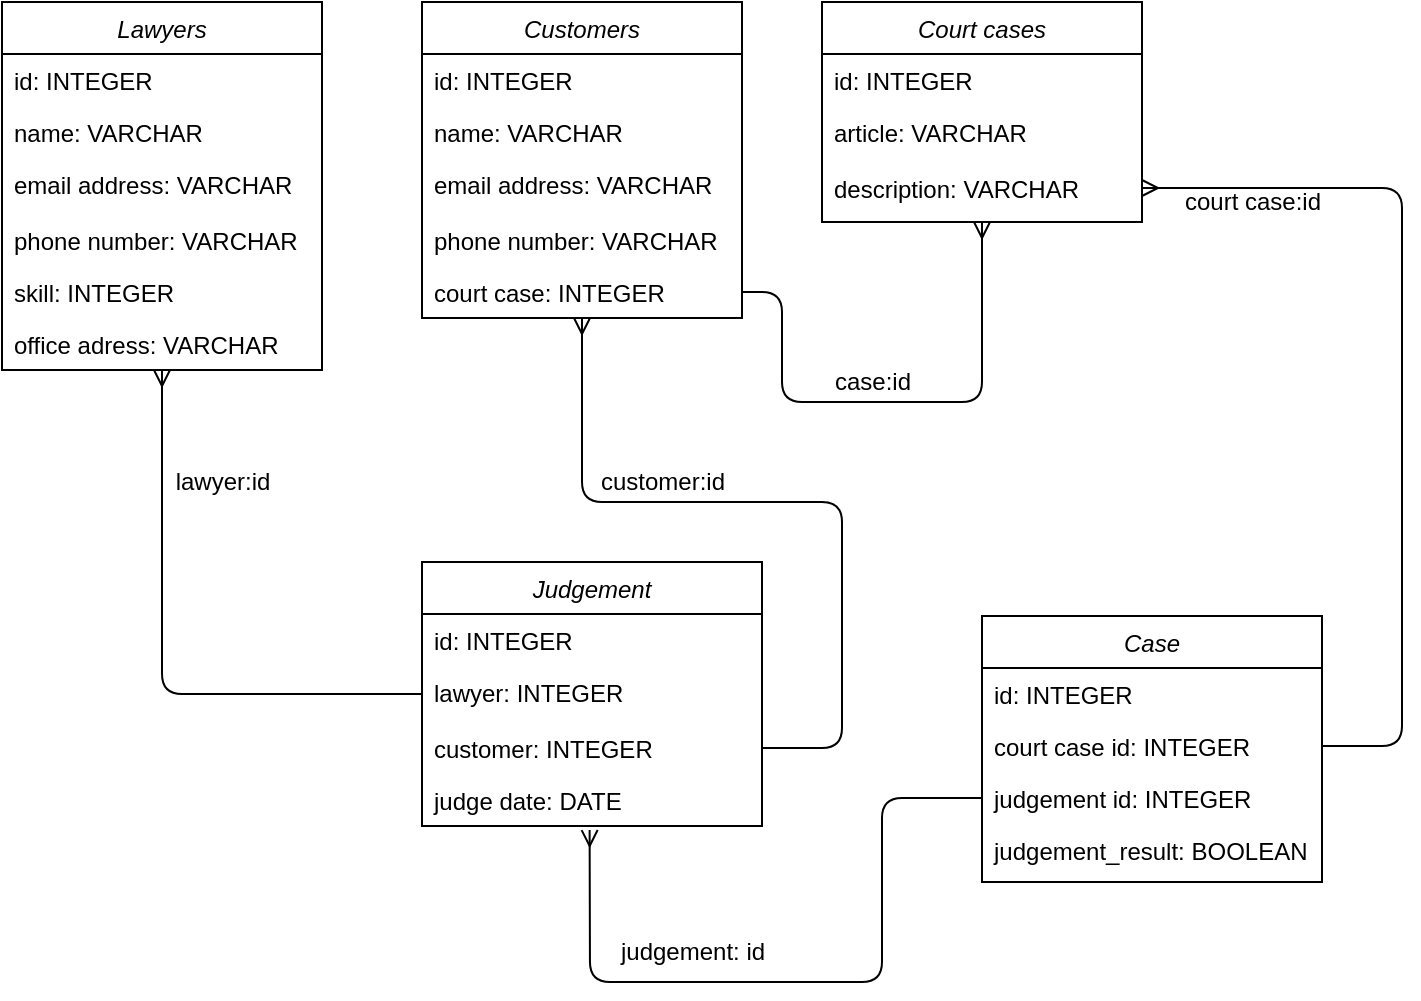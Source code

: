 <mxfile version="15.2.7" type="device"><diagram id="C5RBs43oDa-KdzZeNtuy" name="Page-1"><mxGraphModel dx="920" dy="595" grid="1" gridSize="10" guides="1" tooltips="1" connect="1" arrows="1" fold="1" page="1" pageScale="1" pageWidth="827" pageHeight="1169" math="0" shadow="0"><root><mxCell id="WIyWlLk6GJQsqaUBKTNV-0"/><mxCell id="WIyWlLk6GJQsqaUBKTNV-1" parent="WIyWlLk6GJQsqaUBKTNV-0"/><mxCell id="zkfFHV4jXpPFQw0GAbJ--0" value="Lawyers" style="swimlane;fontStyle=2;align=center;verticalAlign=top;childLayout=stackLayout;horizontal=1;startSize=26;horizontalStack=0;resizeParent=1;resizeLast=0;collapsible=1;marginBottom=0;rounded=0;shadow=0;strokeWidth=1;" parent="WIyWlLk6GJQsqaUBKTNV-1" vertex="1"><mxGeometry x="220" y="120" width="160" height="184" as="geometry"><mxRectangle x="220" y="120" width="160" height="26" as="alternateBounds"/></mxGeometry></mxCell><mxCell id="lcgOgdAdc_1nlAtPbzWW-41" value="id: INTEGER" style="text;align=left;verticalAlign=top;spacingLeft=4;spacingRight=4;overflow=hidden;rotatable=0;points=[[0,0.5],[1,0.5]];portConstraint=eastwest;" parent="zkfFHV4jXpPFQw0GAbJ--0" vertex="1"><mxGeometry y="26" width="160" height="26" as="geometry"/></mxCell><mxCell id="zkfFHV4jXpPFQw0GAbJ--1" value="name: VARCHAR" style="text;align=left;verticalAlign=top;spacingLeft=4;spacingRight=4;overflow=hidden;rotatable=0;points=[[0,0.5],[1,0.5]];portConstraint=eastwest;" parent="zkfFHV4jXpPFQw0GAbJ--0" vertex="1"><mxGeometry y="52" width="160" height="26" as="geometry"/></mxCell><mxCell id="zkfFHV4jXpPFQw0GAbJ--3" value="email address: VARCHAR" style="text;align=left;verticalAlign=top;spacingLeft=4;spacingRight=4;overflow=hidden;rotatable=0;points=[[0,0.5],[1,0.5]];portConstraint=eastwest;rounded=0;shadow=0;html=0;" parent="zkfFHV4jXpPFQw0GAbJ--0" vertex="1"><mxGeometry y="78" width="160" height="28" as="geometry"/></mxCell><mxCell id="zkfFHV4jXpPFQw0GAbJ--2" value="phone number: VARCHAR" style="text;align=left;verticalAlign=top;spacingLeft=4;spacingRight=4;overflow=hidden;rotatable=0;points=[[0,0.5],[1,0.5]];portConstraint=eastwest;rounded=0;shadow=0;html=0;" parent="zkfFHV4jXpPFQw0GAbJ--0" vertex="1"><mxGeometry y="106" width="160" height="26" as="geometry"/></mxCell><mxCell id="QeIfb_Rh8CYQIauC-Pmq-0" value="skill: INTEGER" style="text;align=left;verticalAlign=top;spacingLeft=4;spacingRight=4;overflow=hidden;rotatable=0;points=[[0,0.5],[1,0.5]];portConstraint=eastwest;rounded=0;shadow=0;html=0;" parent="zkfFHV4jXpPFQw0GAbJ--0" vertex="1"><mxGeometry y="132" width="160" height="26" as="geometry"/></mxCell><mxCell id="lcgOgdAdc_1nlAtPbzWW-9" value="office adress: VARCHAR" style="text;align=left;verticalAlign=top;spacingLeft=4;spacingRight=4;overflow=hidden;rotatable=0;points=[[0,0.5],[1,0.5]];portConstraint=eastwest;rounded=0;shadow=0;html=0;" parent="zkfFHV4jXpPFQw0GAbJ--0" vertex="1"><mxGeometry y="158" width="160" height="26" as="geometry"/></mxCell><mxCell id="QeIfb_Rh8CYQIauC-Pmq-3" value="Customers" style="swimlane;fontStyle=2;align=center;verticalAlign=top;childLayout=stackLayout;horizontal=1;startSize=26;horizontalStack=0;resizeParent=1;resizeLast=0;collapsible=1;marginBottom=0;rounded=0;shadow=0;strokeWidth=1;" parent="WIyWlLk6GJQsqaUBKTNV-1" vertex="1"><mxGeometry x="430" y="120" width="160" height="158" as="geometry"><mxRectangle x="220" y="120" width="160" height="26" as="alternateBounds"/></mxGeometry></mxCell><mxCell id="QeIfb_Rh8CYQIauC-Pmq-4" value="id: INTEGER" style="text;align=left;verticalAlign=top;spacingLeft=4;spacingRight=4;overflow=hidden;rotatable=0;points=[[0,0.5],[1,0.5]];portConstraint=eastwest;" parent="QeIfb_Rh8CYQIauC-Pmq-3" vertex="1"><mxGeometry y="26" width="160" height="26" as="geometry"/></mxCell><mxCell id="lcgOgdAdc_1nlAtPbzWW-42" value="name: VARCHAR" style="text;align=left;verticalAlign=top;spacingLeft=4;spacingRight=4;overflow=hidden;rotatable=0;points=[[0,0.5],[1,0.5]];portConstraint=eastwest;" parent="QeIfb_Rh8CYQIauC-Pmq-3" vertex="1"><mxGeometry y="52" width="160" height="26" as="geometry"/></mxCell><mxCell id="QeIfb_Rh8CYQIauC-Pmq-5" value="email address: VARCHAR" style="text;align=left;verticalAlign=top;spacingLeft=4;spacingRight=4;overflow=hidden;rotatable=0;points=[[0,0.5],[1,0.5]];portConstraint=eastwest;rounded=0;shadow=0;html=0;" parent="QeIfb_Rh8CYQIauC-Pmq-3" vertex="1"><mxGeometry y="78" width="160" height="28" as="geometry"/></mxCell><mxCell id="QeIfb_Rh8CYQIauC-Pmq-6" value="phone number: VARCHAR" style="text;align=left;verticalAlign=top;spacingLeft=4;spacingRight=4;overflow=hidden;rotatable=0;points=[[0,0.5],[1,0.5]];portConstraint=eastwest;rounded=0;shadow=0;html=0;" parent="QeIfb_Rh8CYQIauC-Pmq-3" vertex="1"><mxGeometry y="106" width="160" height="26" as="geometry"/></mxCell><mxCell id="lcgOgdAdc_1nlAtPbzWW-12" value="court case: INTEGER" style="text;align=left;verticalAlign=top;spacingLeft=4;spacingRight=4;overflow=hidden;rotatable=0;points=[[0,0.5],[1,0.5]];portConstraint=eastwest;rounded=0;shadow=0;html=0;" parent="QeIfb_Rh8CYQIauC-Pmq-3" vertex="1"><mxGeometry y="132" width="160" height="26" as="geometry"/></mxCell><mxCell id="QeIfb_Rh8CYQIauC-Pmq-9" value="Court cases" style="swimlane;fontStyle=2;align=center;verticalAlign=top;childLayout=stackLayout;horizontal=1;startSize=26;horizontalStack=0;resizeParent=1;resizeLast=0;collapsible=1;marginBottom=0;rounded=0;shadow=0;strokeWidth=1;" parent="WIyWlLk6GJQsqaUBKTNV-1" vertex="1"><mxGeometry x="630" y="120" width="160" height="110" as="geometry"><mxRectangle x="220" y="120" width="160" height="26" as="alternateBounds"/></mxGeometry></mxCell><mxCell id="QeIfb_Rh8CYQIauC-Pmq-10" value="id: INTEGER" style="text;align=left;verticalAlign=top;spacingLeft=4;spacingRight=4;overflow=hidden;rotatable=0;points=[[0,0.5],[1,0.5]];portConstraint=eastwest;" parent="QeIfb_Rh8CYQIauC-Pmq-9" vertex="1"><mxGeometry y="26" width="160" height="26" as="geometry"/></mxCell><mxCell id="QeIfb_Rh8CYQIauC-Pmq-11" value="article: VARCHAR" style="text;align=left;verticalAlign=top;spacingLeft=4;spacingRight=4;overflow=hidden;rotatable=0;points=[[0,0.5],[1,0.5]];portConstraint=eastwest;rounded=0;shadow=0;html=0;" parent="QeIfb_Rh8CYQIauC-Pmq-9" vertex="1"><mxGeometry y="52" width="160" height="28" as="geometry"/></mxCell><mxCell id="QeIfb_Rh8CYQIauC-Pmq-12" value="description: VARCHAR" style="text;align=left;verticalAlign=top;spacingLeft=4;spacingRight=4;overflow=hidden;rotatable=0;points=[[0,0.5],[1,0.5]];portConstraint=eastwest;rounded=0;shadow=0;html=0;" parent="QeIfb_Rh8CYQIauC-Pmq-9" vertex="1"><mxGeometry y="80" width="160" height="26" as="geometry"/></mxCell><mxCell id="QeIfb_Rh8CYQIauC-Pmq-19" value="" style="endArrow=ERmany;html=1;entryX=0.5;entryY=1;entryDx=0;entryDy=0;exitX=0;exitY=0.5;exitDx=0;exitDy=0;endFill=0;" parent="WIyWlLk6GJQsqaUBKTNV-1" source="lcgOgdAdc_1nlAtPbzWW-25" target="zkfFHV4jXpPFQw0GAbJ--0" edge="1"><mxGeometry width="50" height="50" relative="1" as="geometry"><mxPoint x="340" y="400" as="sourcePoint"/><mxPoint x="460" y="370" as="targetPoint"/><Array as="points"><mxPoint x="300" y="466"/><mxPoint x="300" y="360"/></Array></mxGeometry></mxCell><mxCell id="QeIfb_Rh8CYQIauC-Pmq-20" value="" style="endArrow=ERmany;html=1;entryX=0.5;entryY=1;entryDx=0;entryDy=0;exitX=1;exitY=0.5;exitDx=0;exitDy=0;endFill=0;" parent="WIyWlLk6GJQsqaUBKTNV-1" source="lcgOgdAdc_1nlAtPbzWW-26" target="QeIfb_Rh8CYQIauC-Pmq-3" edge="1"><mxGeometry width="50" height="50" relative="1" as="geometry"><mxPoint x="380.0" y="291" as="sourcePoint"/><mxPoint x="460" y="370" as="targetPoint"/><Array as="points"><mxPoint x="640" y="493"/><mxPoint x="640" y="370"/><mxPoint x="510" y="370"/></Array></mxGeometry></mxCell><mxCell id="QeIfb_Rh8CYQIauC-Pmq-21" value="" style="endArrow=ERmany;html=1;entryX=0.5;entryY=1;entryDx=0;entryDy=0;exitX=1;exitY=0.5;exitDx=0;exitDy=0;endFill=0;" parent="WIyWlLk6GJQsqaUBKTNV-1" source="lcgOgdAdc_1nlAtPbzWW-12" target="QeIfb_Rh8CYQIauC-Pmq-9" edge="1"><mxGeometry width="50" height="50" relative="1" as="geometry"><mxPoint x="410" y="420" as="sourcePoint"/><mxPoint x="460" y="370" as="targetPoint"/><Array as="points"><mxPoint x="610" y="265"/><mxPoint x="610" y="320"/><mxPoint x="710" y="320"/></Array></mxGeometry></mxCell><mxCell id="QeIfb_Rh8CYQIauC-Pmq-23" value="lawyer:id" style="text;html=1;align=center;verticalAlign=middle;resizable=0;points=[];autosize=1;strokeColor=none;fillColor=none;" parent="WIyWlLk6GJQsqaUBKTNV-1" vertex="1"><mxGeometry x="300" y="350" width="60" height="20" as="geometry"/></mxCell><mxCell id="QeIfb_Rh8CYQIauC-Pmq-24" value="customer:id" style="text;html=1;align=center;verticalAlign=middle;resizable=0;points=[];autosize=1;strokeColor=none;fillColor=none;" parent="WIyWlLk6GJQsqaUBKTNV-1" vertex="1"><mxGeometry x="510" y="350" width="80" height="20" as="geometry"/></mxCell><mxCell id="QeIfb_Rh8CYQIauC-Pmq-25" value="case:id" style="text;html=1;align=center;verticalAlign=middle;resizable=0;points=[];autosize=1;strokeColor=none;fillColor=none;" parent="WIyWlLk6GJQsqaUBKTNV-1" vertex="1"><mxGeometry x="630" y="300" width="50" height="20" as="geometry"/></mxCell><mxCell id="lcgOgdAdc_1nlAtPbzWW-23" value="Judgement" style="swimlane;fontStyle=2;align=center;verticalAlign=top;childLayout=stackLayout;horizontal=1;startSize=26;horizontalStack=0;resizeParent=1;resizeLast=0;collapsible=1;marginBottom=0;rounded=0;shadow=0;strokeWidth=1;" parent="WIyWlLk6GJQsqaUBKTNV-1" vertex="1"><mxGeometry x="430" y="400" width="170" height="132" as="geometry"><mxRectangle x="220" y="120" width="160" height="26" as="alternateBounds"/></mxGeometry></mxCell><mxCell id="lcgOgdAdc_1nlAtPbzWW-24" value="id: INTEGER" style="text;align=left;verticalAlign=top;spacingLeft=4;spacingRight=4;overflow=hidden;rotatable=0;points=[[0,0.5],[1,0.5]];portConstraint=eastwest;" parent="lcgOgdAdc_1nlAtPbzWW-23" vertex="1"><mxGeometry y="26" width="170" height="26" as="geometry"/></mxCell><mxCell id="lcgOgdAdc_1nlAtPbzWW-25" value="lawyer: INTEGER" style="text;align=left;verticalAlign=top;spacingLeft=4;spacingRight=4;overflow=hidden;rotatable=0;points=[[0,0.5],[1,0.5]];portConstraint=eastwest;rounded=0;shadow=0;html=0;" parent="lcgOgdAdc_1nlAtPbzWW-23" vertex="1"><mxGeometry y="52" width="170" height="28" as="geometry"/></mxCell><mxCell id="lcgOgdAdc_1nlAtPbzWW-26" value="customer: INTEGER" style="text;align=left;verticalAlign=top;spacingLeft=4;spacingRight=4;overflow=hidden;rotatable=0;points=[[0,0.5],[1,0.5]];portConstraint=eastwest;rounded=0;shadow=0;html=0;" parent="lcgOgdAdc_1nlAtPbzWW-23" vertex="1"><mxGeometry y="80" width="170" height="26" as="geometry"/></mxCell><mxCell id="lcgOgdAdc_1nlAtPbzWW-43" value="judge date: DATE" style="text;align=left;verticalAlign=top;spacingLeft=4;spacingRight=4;overflow=hidden;rotatable=0;points=[[0,0.5],[1,0.5]];portConstraint=eastwest;rounded=0;shadow=0;html=0;" parent="lcgOgdAdc_1nlAtPbzWW-23" vertex="1"><mxGeometry y="106" width="170" height="26" as="geometry"/></mxCell><mxCell id="JS2vt8vesZ1KQeMDN9yU-7" value="Case" style="swimlane;fontStyle=2;align=center;verticalAlign=top;childLayout=stackLayout;horizontal=1;startSize=26;horizontalStack=0;resizeParent=1;resizeLast=0;collapsible=1;marginBottom=0;rounded=0;shadow=0;strokeWidth=1;" vertex="1" parent="WIyWlLk6GJQsqaUBKTNV-1"><mxGeometry x="710" y="427" width="170" height="133" as="geometry"><mxRectangle x="220" y="120" width="160" height="26" as="alternateBounds"/></mxGeometry></mxCell><mxCell id="JS2vt8vesZ1KQeMDN9yU-8" value="id: INTEGER" style="text;align=left;verticalAlign=top;spacingLeft=4;spacingRight=4;overflow=hidden;rotatable=0;points=[[0,0.5],[1,0.5]];portConstraint=eastwest;" vertex="1" parent="JS2vt8vesZ1KQeMDN9yU-7"><mxGeometry y="26" width="170" height="26" as="geometry"/></mxCell><mxCell id="JS2vt8vesZ1KQeMDN9yU-10" value="court case id: INTEGER" style="text;align=left;verticalAlign=top;spacingLeft=4;spacingRight=4;overflow=hidden;rotatable=0;points=[[0,0.5],[1,0.5]];portConstraint=eastwest;rounded=0;shadow=0;html=0;" vertex="1" parent="JS2vt8vesZ1KQeMDN9yU-7"><mxGeometry y="52" width="170" height="26" as="geometry"/></mxCell><mxCell id="JS2vt8vesZ1KQeMDN9yU-11" value="judgement id: INTEGER" style="text;align=left;verticalAlign=top;spacingLeft=4;spacingRight=4;overflow=hidden;rotatable=0;points=[[0,0.5],[1,0.5]];portConstraint=eastwest;rounded=0;shadow=0;html=0;" vertex="1" parent="JS2vt8vesZ1KQeMDN9yU-7"><mxGeometry y="78" width="170" height="26" as="geometry"/></mxCell><mxCell id="JS2vt8vesZ1KQeMDN9yU-12" value="judgement_result: BOOLEAN" style="text;align=left;verticalAlign=top;spacingLeft=4;spacingRight=4;overflow=hidden;rotatable=0;points=[[0,0.5],[1,0.5]];portConstraint=eastwest;rounded=0;shadow=0;html=0;" vertex="1" parent="JS2vt8vesZ1KQeMDN9yU-7"><mxGeometry y="104" width="170" height="26" as="geometry"/></mxCell><mxCell id="JS2vt8vesZ1KQeMDN9yU-13" value="" style="endArrow=ERmany;html=1;exitX=0;exitY=0.5;exitDx=0;exitDy=0;entryX=0.493;entryY=1.078;entryDx=0;entryDy=0;entryPerimeter=0;endFill=0;" edge="1" parent="WIyWlLk6GJQsqaUBKTNV-1" source="JS2vt8vesZ1KQeMDN9yU-11" target="lcgOgdAdc_1nlAtPbzWW-43"><mxGeometry width="50" height="50" relative="1" as="geometry"><mxPoint x="740" y="313.0" as="sourcePoint"/><mxPoint x="510" y="580" as="targetPoint"/><Array as="points"><mxPoint x="660" y="518"/><mxPoint x="660" y="610"/><mxPoint x="514" y="610"/></Array></mxGeometry></mxCell><mxCell id="JS2vt8vesZ1KQeMDN9yU-14" value="" style="endArrow=ERmany;html=1;entryX=1;entryY=0.5;entryDx=0;entryDy=0;exitX=1;exitY=0.5;exitDx=0;exitDy=0;endFill=0;" edge="1" parent="WIyWlLk6GJQsqaUBKTNV-1" source="JS2vt8vesZ1KQeMDN9yU-10" target="QeIfb_Rh8CYQIauC-Pmq-12"><mxGeometry width="50" height="50" relative="1" as="geometry"><mxPoint x="840" y="300.0" as="sourcePoint"/><mxPoint x="960" y="265" as="targetPoint"/><Array as="points"><mxPoint x="920" y="492"/><mxPoint x="920" y="213"/></Array></mxGeometry></mxCell><mxCell id="JS2vt8vesZ1KQeMDN9yU-15" value="court case:id" style="text;html=1;align=center;verticalAlign=middle;resizable=0;points=[];autosize=1;strokeColor=none;fillColor=none;" vertex="1" parent="WIyWlLk6GJQsqaUBKTNV-1"><mxGeometry x="805" y="210" width="80" height="20" as="geometry"/></mxCell><mxCell id="JS2vt8vesZ1KQeMDN9yU-16" value="judgement: id" style="text;html=1;align=center;verticalAlign=middle;resizable=0;points=[];autosize=1;strokeColor=none;fillColor=none;" vertex="1" parent="WIyWlLk6GJQsqaUBKTNV-1"><mxGeometry x="520" y="585" width="90" height="20" as="geometry"/></mxCell></root></mxGraphModel></diagram></mxfile>